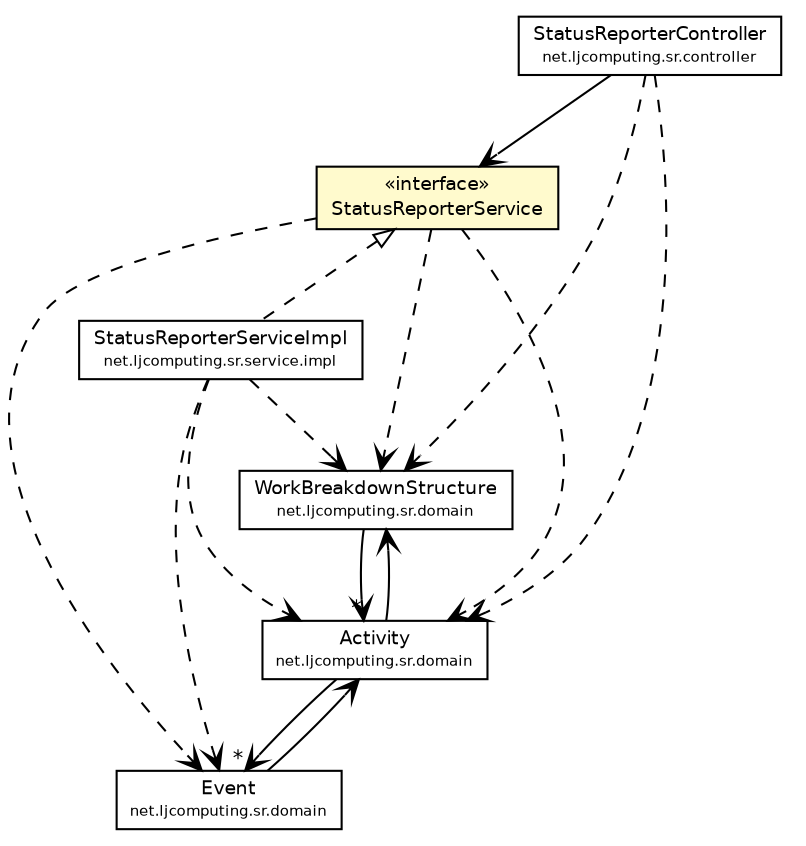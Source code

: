 #!/usr/local/bin/dot
#
# Class diagram 
# Generated by UMLGraph version R5_6-24-gf6e263 (http://www.umlgraph.org/)
#

digraph G {
	edge [fontname="Helvetica",fontsize=10,labelfontname="Helvetica",labelfontsize=10];
	node [fontname="Helvetica",fontsize=10,shape=plaintext];
	nodesep=0.25;
	ranksep=0.5;
	// net.ljcomputing.sr.domain.WorkBreakdownStructure
	c2676 [label=<<table title="net.ljcomputing.sr.domain.WorkBreakdownStructure" border="0" cellborder="1" cellspacing="0" cellpadding="2" port="p" href="../domain/WorkBreakdownStructure.html">
		<tr><td><table border="0" cellspacing="0" cellpadding="1">
<tr><td align="center" balign="center"> WorkBreakdownStructure </td></tr>
<tr><td align="center" balign="center"><font point-size="7.0"> net.ljcomputing.sr.domain </font></td></tr>
		</table></td></tr>
		</table>>, URL="../domain/WorkBreakdownStructure.html", fontname="Helvetica", fontcolor="black", fontsize=9.0];
	// net.ljcomputing.sr.domain.Event
	c2677 [label=<<table title="net.ljcomputing.sr.domain.Event" border="0" cellborder="1" cellspacing="0" cellpadding="2" port="p" href="../domain/Event.html">
		<tr><td><table border="0" cellspacing="0" cellpadding="1">
<tr><td align="center" balign="center"> Event </td></tr>
<tr><td align="center" balign="center"><font point-size="7.0"> net.ljcomputing.sr.domain </font></td></tr>
		</table></td></tr>
		</table>>, URL="../domain/Event.html", fontname="Helvetica", fontcolor="black", fontsize=9.0];
	// net.ljcomputing.sr.domain.Activity
	c2678 [label=<<table title="net.ljcomputing.sr.domain.Activity" border="0" cellborder="1" cellspacing="0" cellpadding="2" port="p" href="../domain/Activity.html">
		<tr><td><table border="0" cellspacing="0" cellpadding="1">
<tr><td align="center" balign="center"> Activity </td></tr>
<tr><td align="center" balign="center"><font point-size="7.0"> net.ljcomputing.sr.domain </font></td></tr>
		</table></td></tr>
		</table>>, URL="../domain/Activity.html", fontname="Helvetica", fontcolor="black", fontsize=9.0];
	// net.ljcomputing.sr.service.impl.StatusReporterServiceImpl
	c2681 [label=<<table title="net.ljcomputing.sr.service.impl.StatusReporterServiceImpl" border="0" cellborder="1" cellspacing="0" cellpadding="2" port="p" href="./impl/StatusReporterServiceImpl.html">
		<tr><td><table border="0" cellspacing="0" cellpadding="1">
<tr><td align="center" balign="center"> StatusReporterServiceImpl </td></tr>
<tr><td align="center" balign="center"><font point-size="7.0"> net.ljcomputing.sr.service.impl </font></td></tr>
		</table></td></tr>
		</table>>, URL="./impl/StatusReporterServiceImpl.html", fontname="Helvetica", fontcolor="black", fontsize=9.0];
	// net.ljcomputing.sr.service.StatusReporterService
	c2686 [label=<<table title="net.ljcomputing.sr.service.StatusReporterService" border="0" cellborder="1" cellspacing="0" cellpadding="2" port="p" bgcolor="lemonChiffon" href="./StatusReporterService.html">
		<tr><td><table border="0" cellspacing="0" cellpadding="1">
<tr><td align="center" balign="center"> &#171;interface&#187; </td></tr>
<tr><td align="center" balign="center"> StatusReporterService </td></tr>
		</table></td></tr>
		</table>>, URL="./StatusReporterService.html", fontname="Helvetica", fontcolor="black", fontsize=9.0];
	// net.ljcomputing.sr.controller.StatusReporterController
	c2692 [label=<<table title="net.ljcomputing.sr.controller.StatusReporterController" border="0" cellborder="1" cellspacing="0" cellpadding="2" port="p" href="../controller/StatusReporterController.html">
		<tr><td><table border="0" cellspacing="0" cellpadding="1">
<tr><td align="center" balign="center"> StatusReporterController </td></tr>
<tr><td align="center" balign="center"><font point-size="7.0"> net.ljcomputing.sr.controller </font></td></tr>
		</table></td></tr>
		</table>>, URL="../controller/StatusReporterController.html", fontname="Helvetica", fontcolor="black", fontsize=9.0];
	//net.ljcomputing.sr.service.impl.StatusReporterServiceImpl implements net.ljcomputing.sr.service.StatusReporterService
	c2686:p -> c2681:p [dir=back,arrowtail=empty,style=dashed];
	// net.ljcomputing.sr.domain.WorkBreakdownStructure NAVASSOC net.ljcomputing.sr.domain.Activity
	c2676:p -> c2678:p [taillabel="", label="", headlabel="*", fontname="Helvetica", fontcolor="black", fontsize=10.0, color="black", arrowhead=open];
	// net.ljcomputing.sr.domain.Event NAVASSOC net.ljcomputing.sr.domain.Activity
	c2677:p -> c2678:p [taillabel="", label="", headlabel="", fontname="Helvetica", fontcolor="black", fontsize=10.0, color="black", arrowhead=open];
	// net.ljcomputing.sr.domain.Activity NAVASSOC net.ljcomputing.sr.domain.WorkBreakdownStructure
	c2678:p -> c2676:p [taillabel="", label="", headlabel="", fontname="Helvetica", fontcolor="black", fontsize=10.0, color="black", arrowhead=open];
	// net.ljcomputing.sr.domain.Activity NAVASSOC net.ljcomputing.sr.domain.Event
	c2678:p -> c2677:p [taillabel="", label="", headlabel="*", fontname="Helvetica", fontcolor="black", fontsize=10.0, color="black", arrowhead=open];
	// net.ljcomputing.sr.controller.StatusReporterController NAVASSOC net.ljcomputing.sr.service.StatusReporterService
	c2692:p -> c2686:p [taillabel="", label="", headlabel="", fontname="Helvetica", fontcolor="black", fontsize=10.0, color="black", arrowhead=open];
	// net.ljcomputing.sr.service.impl.StatusReporterServiceImpl DEPEND net.ljcomputing.sr.domain.WorkBreakdownStructure
	c2681:p -> c2676:p [taillabel="", label="", headlabel="", fontname="Helvetica", fontcolor="black", fontsize=10.0, color="black", arrowhead=open, style=dashed];
	// net.ljcomputing.sr.service.impl.StatusReporterServiceImpl DEPEND net.ljcomputing.sr.domain.Activity
	c2681:p -> c2678:p [taillabel="", label="", headlabel="", fontname="Helvetica", fontcolor="black", fontsize=10.0, color="black", arrowhead=open, style=dashed];
	// net.ljcomputing.sr.service.impl.StatusReporterServiceImpl DEPEND net.ljcomputing.sr.domain.Event
	c2681:p -> c2677:p [taillabel="", label="", headlabel="", fontname="Helvetica", fontcolor="black", fontsize=10.0, color="black", arrowhead=open, style=dashed];
	// net.ljcomputing.sr.service.StatusReporterService DEPEND net.ljcomputing.sr.domain.WorkBreakdownStructure
	c2686:p -> c2676:p [taillabel="", label="", headlabel="", fontname="Helvetica", fontcolor="black", fontsize=10.0, color="black", arrowhead=open, style=dashed];
	// net.ljcomputing.sr.service.StatusReporterService DEPEND net.ljcomputing.sr.domain.Activity
	c2686:p -> c2678:p [taillabel="", label="", headlabel="", fontname="Helvetica", fontcolor="black", fontsize=10.0, color="black", arrowhead=open, style=dashed];
	// net.ljcomputing.sr.service.StatusReporterService DEPEND net.ljcomputing.sr.domain.Event
	c2686:p -> c2677:p [taillabel="", label="", headlabel="", fontname="Helvetica", fontcolor="black", fontsize=10.0, color="black", arrowhead=open, style=dashed];
	// net.ljcomputing.sr.controller.StatusReporterController DEPEND net.ljcomputing.sr.domain.WorkBreakdownStructure
	c2692:p -> c2676:p [taillabel="", label="", headlabel="", fontname="Helvetica", fontcolor="black", fontsize=10.0, color="black", arrowhead=open, style=dashed];
	// net.ljcomputing.sr.controller.StatusReporterController DEPEND net.ljcomputing.sr.domain.Activity
	c2692:p -> c2678:p [taillabel="", label="", headlabel="", fontname="Helvetica", fontcolor="black", fontsize=10.0, color="black", arrowhead=open, style=dashed];
}

